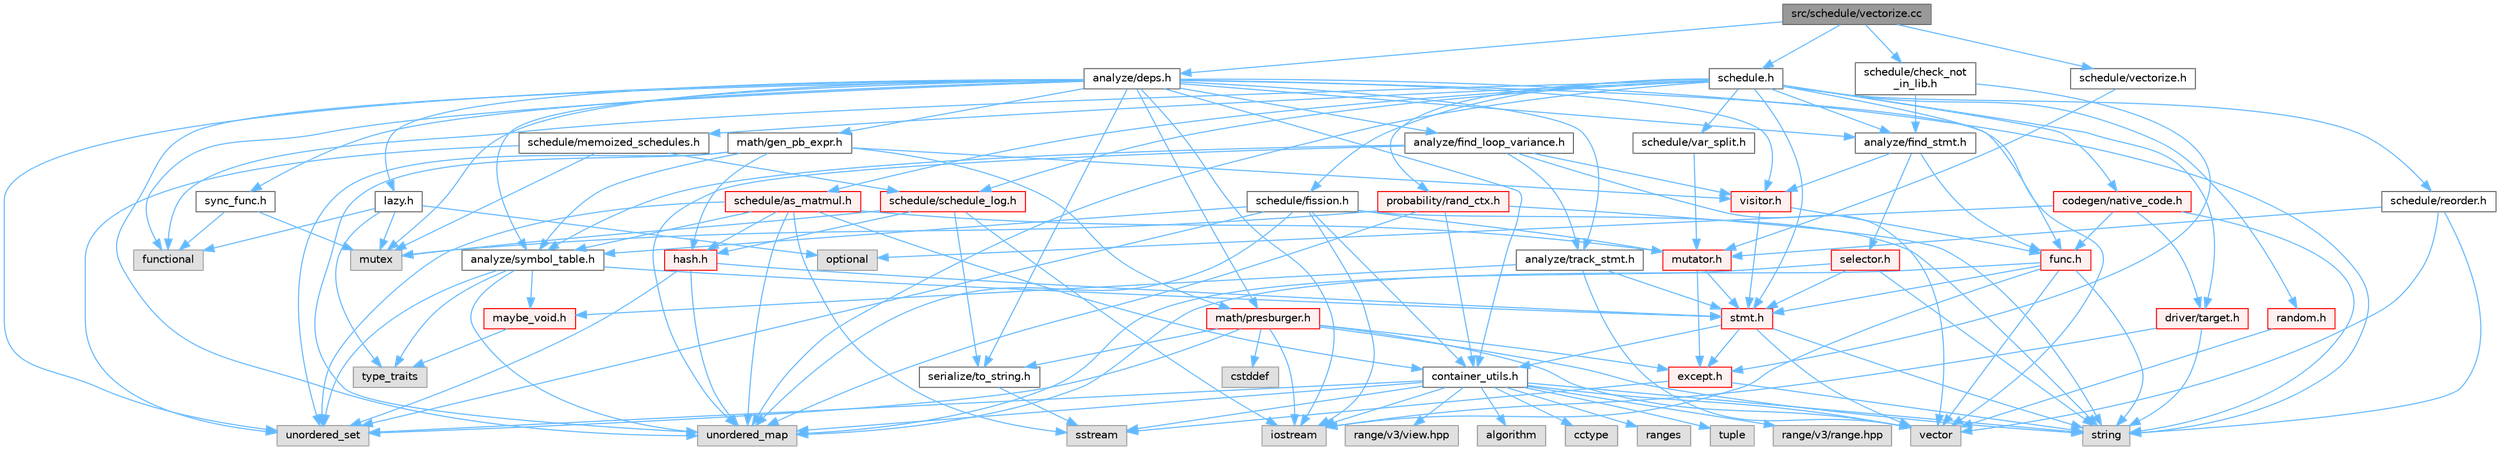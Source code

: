 digraph "src/schedule/vectorize.cc"
{
 // LATEX_PDF_SIZE
  bgcolor="transparent";
  edge [fontname=Helvetica,fontsize=10,labelfontname=Helvetica,labelfontsize=10];
  node [fontname=Helvetica,fontsize=10,shape=box,height=0.2,width=0.4];
  Node1 [label="src/schedule/vectorize.cc",height=0.2,width=0.4,color="gray40", fillcolor="grey60", style="filled", fontcolor="black",tooltip=" "];
  Node1 -> Node2 [color="steelblue1",style="solid"];
  Node2 [label="analyze/deps.h",height=0.2,width=0.4,color="grey40", fillcolor="white", style="filled",URL="$deps_8h.html",tooltip=" "];
  Node2 -> Node3 [color="steelblue1",style="solid"];
  Node3 [label="functional",height=0.2,width=0.4,color="grey60", fillcolor="#E0E0E0", style="filled",tooltip=" "];
  Node2 -> Node4 [color="steelblue1",style="solid"];
  Node4 [label="iostream",height=0.2,width=0.4,color="grey60", fillcolor="#E0E0E0", style="filled",tooltip=" "];
  Node2 -> Node5 [color="steelblue1",style="solid"];
  Node5 [label="mutex",height=0.2,width=0.4,color="grey60", fillcolor="#E0E0E0", style="filled",tooltip=" "];
  Node2 -> Node6 [color="steelblue1",style="solid"];
  Node6 [label="string",height=0.2,width=0.4,color="grey60", fillcolor="#E0E0E0", style="filled",tooltip=" "];
  Node2 -> Node7 [color="steelblue1",style="solid"];
  Node7 [label="unordered_map",height=0.2,width=0.4,color="grey60", fillcolor="#E0E0E0", style="filled",tooltip=" "];
  Node2 -> Node8 [color="steelblue1",style="solid"];
  Node8 [label="unordered_set",height=0.2,width=0.4,color="grey60", fillcolor="#E0E0E0", style="filled",tooltip=" "];
  Node2 -> Node9 [color="steelblue1",style="solid"];
  Node9 [label="vector",height=0.2,width=0.4,color="grey60", fillcolor="#E0E0E0", style="filled",tooltip=" "];
  Node2 -> Node10 [color="steelblue1",style="solid"];
  Node10 [label="analyze/find_loop_variance.h",height=0.2,width=0.4,color="grey40", fillcolor="white", style="filled",URL="$find__loop__variance_8h.html",tooltip=" "];
  Node10 -> Node7 [color="steelblue1",style="solid"];
  Node10 -> Node9 [color="steelblue1",style="solid"];
  Node10 -> Node11 [color="steelblue1",style="solid"];
  Node11 [label="analyze/symbol_table.h",height=0.2,width=0.4,color="grey40", fillcolor="white", style="filled",URL="$symbol__table_8h.html",tooltip=" "];
  Node11 -> Node12 [color="steelblue1",style="solid"];
  Node12 [label="type_traits",height=0.2,width=0.4,color="grey60", fillcolor="#E0E0E0", style="filled",tooltip=" "];
  Node11 -> Node7 [color="steelblue1",style="solid"];
  Node11 -> Node8 [color="steelblue1",style="solid"];
  Node11 -> Node13 [color="steelblue1",style="solid"];
  Node13 [label="maybe_void.h",height=0.2,width=0.4,color="red", fillcolor="#FFF0F0", style="filled",URL="$maybe__void_8h.html",tooltip=" "];
  Node13 -> Node12 [color="steelblue1",style="solid"];
  Node11 -> Node15 [color="steelblue1",style="solid"];
  Node15 [label="stmt.h",height=0.2,width=0.4,color="red", fillcolor="#FFF0F0", style="filled",URL="$stmt_8h.html",tooltip=" "];
  Node15 -> Node6 [color="steelblue1",style="solid"];
  Node15 -> Node9 [color="steelblue1",style="solid"];
  Node15 -> Node36 [color="steelblue1",style="solid"];
  Node36 [label="container_utils.h",height=0.2,width=0.4,color="grey40", fillcolor="white", style="filled",URL="$container__utils_8h.html",tooltip=" "];
  Node36 -> Node37 [color="steelblue1",style="solid"];
  Node37 [label="algorithm",height=0.2,width=0.4,color="grey60", fillcolor="#E0E0E0", style="filled",tooltip=" "];
  Node36 -> Node38 [color="steelblue1",style="solid"];
  Node38 [label="cctype",height=0.2,width=0.4,color="grey60", fillcolor="#E0E0E0", style="filled",tooltip=" "];
  Node36 -> Node4 [color="steelblue1",style="solid"];
  Node36 -> Node39 [color="steelblue1",style="solid"];
  Node39 [label="ranges",height=0.2,width=0.4,color="grey60", fillcolor="#E0E0E0", style="filled",tooltip=" "];
  Node36 -> Node30 [color="steelblue1",style="solid"];
  Node30 [label="sstream",height=0.2,width=0.4,color="grey60", fillcolor="#E0E0E0", style="filled",tooltip=" "];
  Node36 -> Node6 [color="steelblue1",style="solid"];
  Node36 -> Node40 [color="steelblue1",style="solid"];
  Node40 [label="tuple",height=0.2,width=0.4,color="grey60", fillcolor="#E0E0E0", style="filled",tooltip=" "];
  Node36 -> Node7 [color="steelblue1",style="solid"];
  Node36 -> Node8 [color="steelblue1",style="solid"];
  Node36 -> Node9 [color="steelblue1",style="solid"];
  Node36 -> Node41 [color="steelblue1",style="solid"];
  Node41 [label="range/v3/range.hpp",height=0.2,width=0.4,color="grey60", fillcolor="#E0E0E0", style="filled",tooltip=" "];
  Node36 -> Node42 [color="steelblue1",style="solid"];
  Node42 [label="range/v3/view.hpp",height=0.2,width=0.4,color="grey60", fillcolor="#E0E0E0", style="filled",tooltip=" "];
  Node15 -> Node29 [color="steelblue1",style="solid"];
  Node29 [label="except.h",height=0.2,width=0.4,color="red", fillcolor="#FFF0F0", style="filled",URL="$except_8h.html",tooltip=" "];
  Node29 -> Node30 [color="steelblue1",style="solid"];
  Node29 -> Node6 [color="steelblue1",style="solid"];
  Node10 -> Node53 [color="steelblue1",style="solid"];
  Node53 [label="analyze/track_stmt.h",height=0.2,width=0.4,color="grey40", fillcolor="white", style="filled",URL="$track__stmt_8h.html",tooltip=" "];
  Node53 -> Node9 [color="steelblue1",style="solid"];
  Node53 -> Node13 [color="steelblue1",style="solid"];
  Node53 -> Node15 [color="steelblue1",style="solid"];
  Node10 -> Node54 [color="steelblue1",style="solid"];
  Node54 [label="visitor.h",height=0.2,width=0.4,color="red", fillcolor="#FFF0F0", style="filled",URL="$visitor_8h.html",tooltip=" "];
  Node54 -> Node58 [color="steelblue1",style="solid"];
  Node58 [label="func.h",height=0.2,width=0.4,color="red", fillcolor="#FFF0F0", style="filled",URL="$func_8h.html",tooltip=" "];
  Node58 -> Node4 [color="steelblue1",style="solid"];
  Node58 -> Node6 [color="steelblue1",style="solid"];
  Node58 -> Node7 [color="steelblue1",style="solid"];
  Node58 -> Node9 [color="steelblue1",style="solid"];
  Node58 -> Node15 [color="steelblue1",style="solid"];
  Node54 -> Node15 [color="steelblue1",style="solid"];
  Node2 -> Node64 [color="steelblue1",style="solid"];
  Node64 [label="analyze/find_stmt.h",height=0.2,width=0.4,color="grey40", fillcolor="white", style="filled",URL="$find__stmt_8h.html",tooltip=" "];
  Node64 -> Node58 [color="steelblue1",style="solid"];
  Node64 -> Node65 [color="steelblue1",style="solid"];
  Node65 [label="selector.h",height=0.2,width=0.4,color="red", fillcolor="#FFF0F0", style="filled",URL="$selector_8h.html",tooltip=" "];
  Node65 -> Node6 [color="steelblue1",style="solid"];
  Node65 -> Node7 [color="steelblue1",style="solid"];
  Node65 -> Node15 [color="steelblue1",style="solid"];
  Node64 -> Node54 [color="steelblue1",style="solid"];
  Node2 -> Node11 [color="steelblue1",style="solid"];
  Node2 -> Node53 [color="steelblue1",style="solid"];
  Node2 -> Node36 [color="steelblue1",style="solid"];
  Node2 -> Node66 [color="steelblue1",style="solid"];
  Node66 [label="lazy.h",height=0.2,width=0.4,color="grey40", fillcolor="white", style="filled",URL="$lazy_8h.html",tooltip=" "];
  Node66 -> Node3 [color="steelblue1",style="solid"];
  Node66 -> Node5 [color="steelblue1",style="solid"];
  Node66 -> Node18 [color="steelblue1",style="solid"];
  Node18 [label="optional",height=0.2,width=0.4,color="grey60", fillcolor="#E0E0E0", style="filled",tooltip=" "];
  Node66 -> Node12 [color="steelblue1",style="solid"];
  Node2 -> Node67 [color="steelblue1",style="solid"];
  Node67 [label="math/gen_pb_expr.h",height=0.2,width=0.4,color="grey40", fillcolor="white", style="filled",URL="$gen__pb__expr_8h.html",tooltip=" "];
  Node67 -> Node7 [color="steelblue1",style="solid"];
  Node67 -> Node8 [color="steelblue1",style="solid"];
  Node67 -> Node11 [color="steelblue1",style="solid"];
  Node67 -> Node68 [color="steelblue1",style="solid"];
  Node68 [label="hash.h",height=0.2,width=0.4,color="red", fillcolor="#FFF0F0", style="filled",URL="$hash_8h.html",tooltip=" "];
  Node68 -> Node7 [color="steelblue1",style="solid"];
  Node68 -> Node8 [color="steelblue1",style="solid"];
  Node68 -> Node15 [color="steelblue1",style="solid"];
  Node67 -> Node69 [color="steelblue1",style="solid"];
  Node69 [label="math/presburger.h",height=0.2,width=0.4,color="red", fillcolor="#FFF0F0", style="filled",URL="$presburger_8h.html",tooltip=" "];
  Node69 -> Node70 [color="steelblue1",style="solid"];
  Node70 [label="cstddef",height=0.2,width=0.4,color="grey60", fillcolor="#E0E0E0", style="filled",tooltip=" "];
  Node69 -> Node4 [color="steelblue1",style="solid"];
  Node69 -> Node6 [color="steelblue1",style="solid"];
  Node69 -> Node8 [color="steelblue1",style="solid"];
  Node69 -> Node9 [color="steelblue1",style="solid"];
  Node69 -> Node29 [color="steelblue1",style="solid"];
  Node69 -> Node32 [color="steelblue1",style="solid"];
  Node32 [label="serialize/to_string.h",height=0.2,width=0.4,color="grey40", fillcolor="white", style="filled",URL="$to__string_8h.html",tooltip=" "];
  Node32 -> Node30 [color="steelblue1",style="solid"];
  Node67 -> Node54 [color="steelblue1",style="solid"];
  Node2 -> Node69 [color="steelblue1",style="solid"];
  Node2 -> Node32 [color="steelblue1",style="solid"];
  Node2 -> Node86 [color="steelblue1",style="solid"];
  Node86 [label="sync_func.h",height=0.2,width=0.4,color="grey40", fillcolor="white", style="filled",URL="$sync__func_8h.html",tooltip=" "];
  Node86 -> Node3 [color="steelblue1",style="solid"];
  Node86 -> Node5 [color="steelblue1",style="solid"];
  Node2 -> Node54 [color="steelblue1",style="solid"];
  Node1 -> Node87 [color="steelblue1",style="solid"];
  Node87 [label="schedule.h",height=0.2,width=0.4,color="grey40", fillcolor="white", style="filled",URL="$schedule_8h.html",tooltip=" "];
  Node87 -> Node3 [color="steelblue1",style="solid"];
  Node87 -> Node7 [color="steelblue1",style="solid"];
  Node87 -> Node64 [color="steelblue1",style="solid"];
  Node87 -> Node88 [color="steelblue1",style="solid"];
  Node88 [label="codegen/native_code.h",height=0.2,width=0.4,color="red", fillcolor="#FFF0F0", style="filled",URL="$native__code_8h.html",tooltip=" "];
  Node88 -> Node18 [color="steelblue1",style="solid"];
  Node88 -> Node6 [color="steelblue1",style="solid"];
  Node88 -> Node62 [color="steelblue1",style="solid"];
  Node62 [label="driver/target.h",height=0.2,width=0.4,color="red", fillcolor="#FFF0F0", style="filled",URL="$target_8h.html",tooltip=" "];
  Node62 -> Node4 [color="steelblue1",style="solid"];
  Node62 -> Node6 [color="steelblue1",style="solid"];
  Node88 -> Node58 [color="steelblue1",style="solid"];
  Node87 -> Node62 [color="steelblue1",style="solid"];
  Node87 -> Node58 [color="steelblue1",style="solid"];
  Node87 -> Node89 [color="steelblue1",style="solid"];
  Node89 [label="probability/rand_ctx.h",height=0.2,width=0.4,color="red", fillcolor="#FFF0F0", style="filled",URL="$rand__ctx_8h.html",tooltip=" "];
  Node89 -> Node5 [color="steelblue1",style="solid"];
  Node89 -> Node6 [color="steelblue1",style="solid"];
  Node89 -> Node7 [color="steelblue1",style="solid"];
  Node89 -> Node36 [color="steelblue1",style="solid"];
  Node87 -> Node98 [color="steelblue1",style="solid"];
  Node98 [label="random.h",height=0.2,width=0.4,color="red", fillcolor="#FFF0F0", style="filled",URL="$random_8h.html",tooltip=" "];
  Node98 -> Node9 [color="steelblue1",style="solid"];
  Node87 -> Node99 [color="steelblue1",style="solid"];
  Node99 [label="schedule/as_matmul.h",height=0.2,width=0.4,color="red", fillcolor="#FFF0F0", style="filled",URL="$as__matmul_8h.html",tooltip=" "];
  Node99 -> Node30 [color="steelblue1",style="solid"];
  Node99 -> Node7 [color="steelblue1",style="solid"];
  Node99 -> Node8 [color="steelblue1",style="solid"];
  Node99 -> Node11 [color="steelblue1",style="solid"];
  Node99 -> Node36 [color="steelblue1",style="solid"];
  Node99 -> Node68 [color="steelblue1",style="solid"];
  Node99 -> Node104 [color="steelblue1",style="solid"];
  Node104 [label="mutator.h",height=0.2,width=0.4,color="red", fillcolor="#FFF0F0", style="filled",URL="$mutator_8h.html",tooltip=" "];
  Node104 -> Node29 [color="steelblue1",style="solid"];
  Node104 -> Node15 [color="steelblue1",style="solid"];
  Node87 -> Node105 [color="steelblue1",style="solid"];
  Node105 [label="schedule/fission.h",height=0.2,width=0.4,color="grey40", fillcolor="white", style="filled",URL="$fission_8h.html",tooltip=" "];
  Node105 -> Node4 [color="steelblue1",style="solid"];
  Node105 -> Node6 [color="steelblue1",style="solid"];
  Node105 -> Node7 [color="steelblue1",style="solid"];
  Node105 -> Node8 [color="steelblue1",style="solid"];
  Node105 -> Node11 [color="steelblue1",style="solid"];
  Node105 -> Node36 [color="steelblue1",style="solid"];
  Node105 -> Node104 [color="steelblue1",style="solid"];
  Node87 -> Node106 [color="steelblue1",style="solid"];
  Node106 [label="schedule/memoized_schedules.h",height=0.2,width=0.4,color="grey40", fillcolor="white", style="filled",URL="$memoized__schedules_8h.html",tooltip=" "];
  Node106 -> Node5 [color="steelblue1",style="solid"];
  Node106 -> Node8 [color="steelblue1",style="solid"];
  Node106 -> Node107 [color="steelblue1",style="solid"];
  Node107 [label="schedule/schedule_log.h",height=0.2,width=0.4,color="red", fillcolor="#FFF0F0", style="filled",URL="$schedule__log_8h.html",tooltip=" "];
  Node107 -> Node4 [color="steelblue1",style="solid"];
  Node107 -> Node5 [color="steelblue1",style="solid"];
  Node107 -> Node68 [color="steelblue1",style="solid"];
  Node107 -> Node32 [color="steelblue1",style="solid"];
  Node87 -> Node109 [color="steelblue1",style="solid"];
  Node109 [label="schedule/reorder.h",height=0.2,width=0.4,color="grey40", fillcolor="white", style="filled",URL="$reorder_8h.html",tooltip=" "];
  Node109 -> Node6 [color="steelblue1",style="solid"];
  Node109 -> Node9 [color="steelblue1",style="solid"];
  Node109 -> Node104 [color="steelblue1",style="solid"];
  Node87 -> Node107 [color="steelblue1",style="solid"];
  Node87 -> Node110 [color="steelblue1",style="solid"];
  Node110 [label="schedule/var_split.h",height=0.2,width=0.4,color="grey40", fillcolor="white", style="filled",URL="$var__split_8h.html",tooltip=" "];
  Node110 -> Node104 [color="steelblue1",style="solid"];
  Node87 -> Node15 [color="steelblue1",style="solid"];
  Node1 -> Node111 [color="steelblue1",style="solid"];
  Node111 [label="schedule/check_not\l_in_lib.h",height=0.2,width=0.4,color="grey40", fillcolor="white", style="filled",URL="$check__not__in__lib_8h.html",tooltip=" "];
  Node111 -> Node64 [color="steelblue1",style="solid"];
  Node111 -> Node29 [color="steelblue1",style="solid"];
  Node1 -> Node112 [color="steelblue1",style="solid"];
  Node112 [label="schedule/vectorize.h",height=0.2,width=0.4,color="grey40", fillcolor="white", style="filled",URL="$vectorize_8h.html",tooltip=" "];
  Node112 -> Node104 [color="steelblue1",style="solid"];
}
